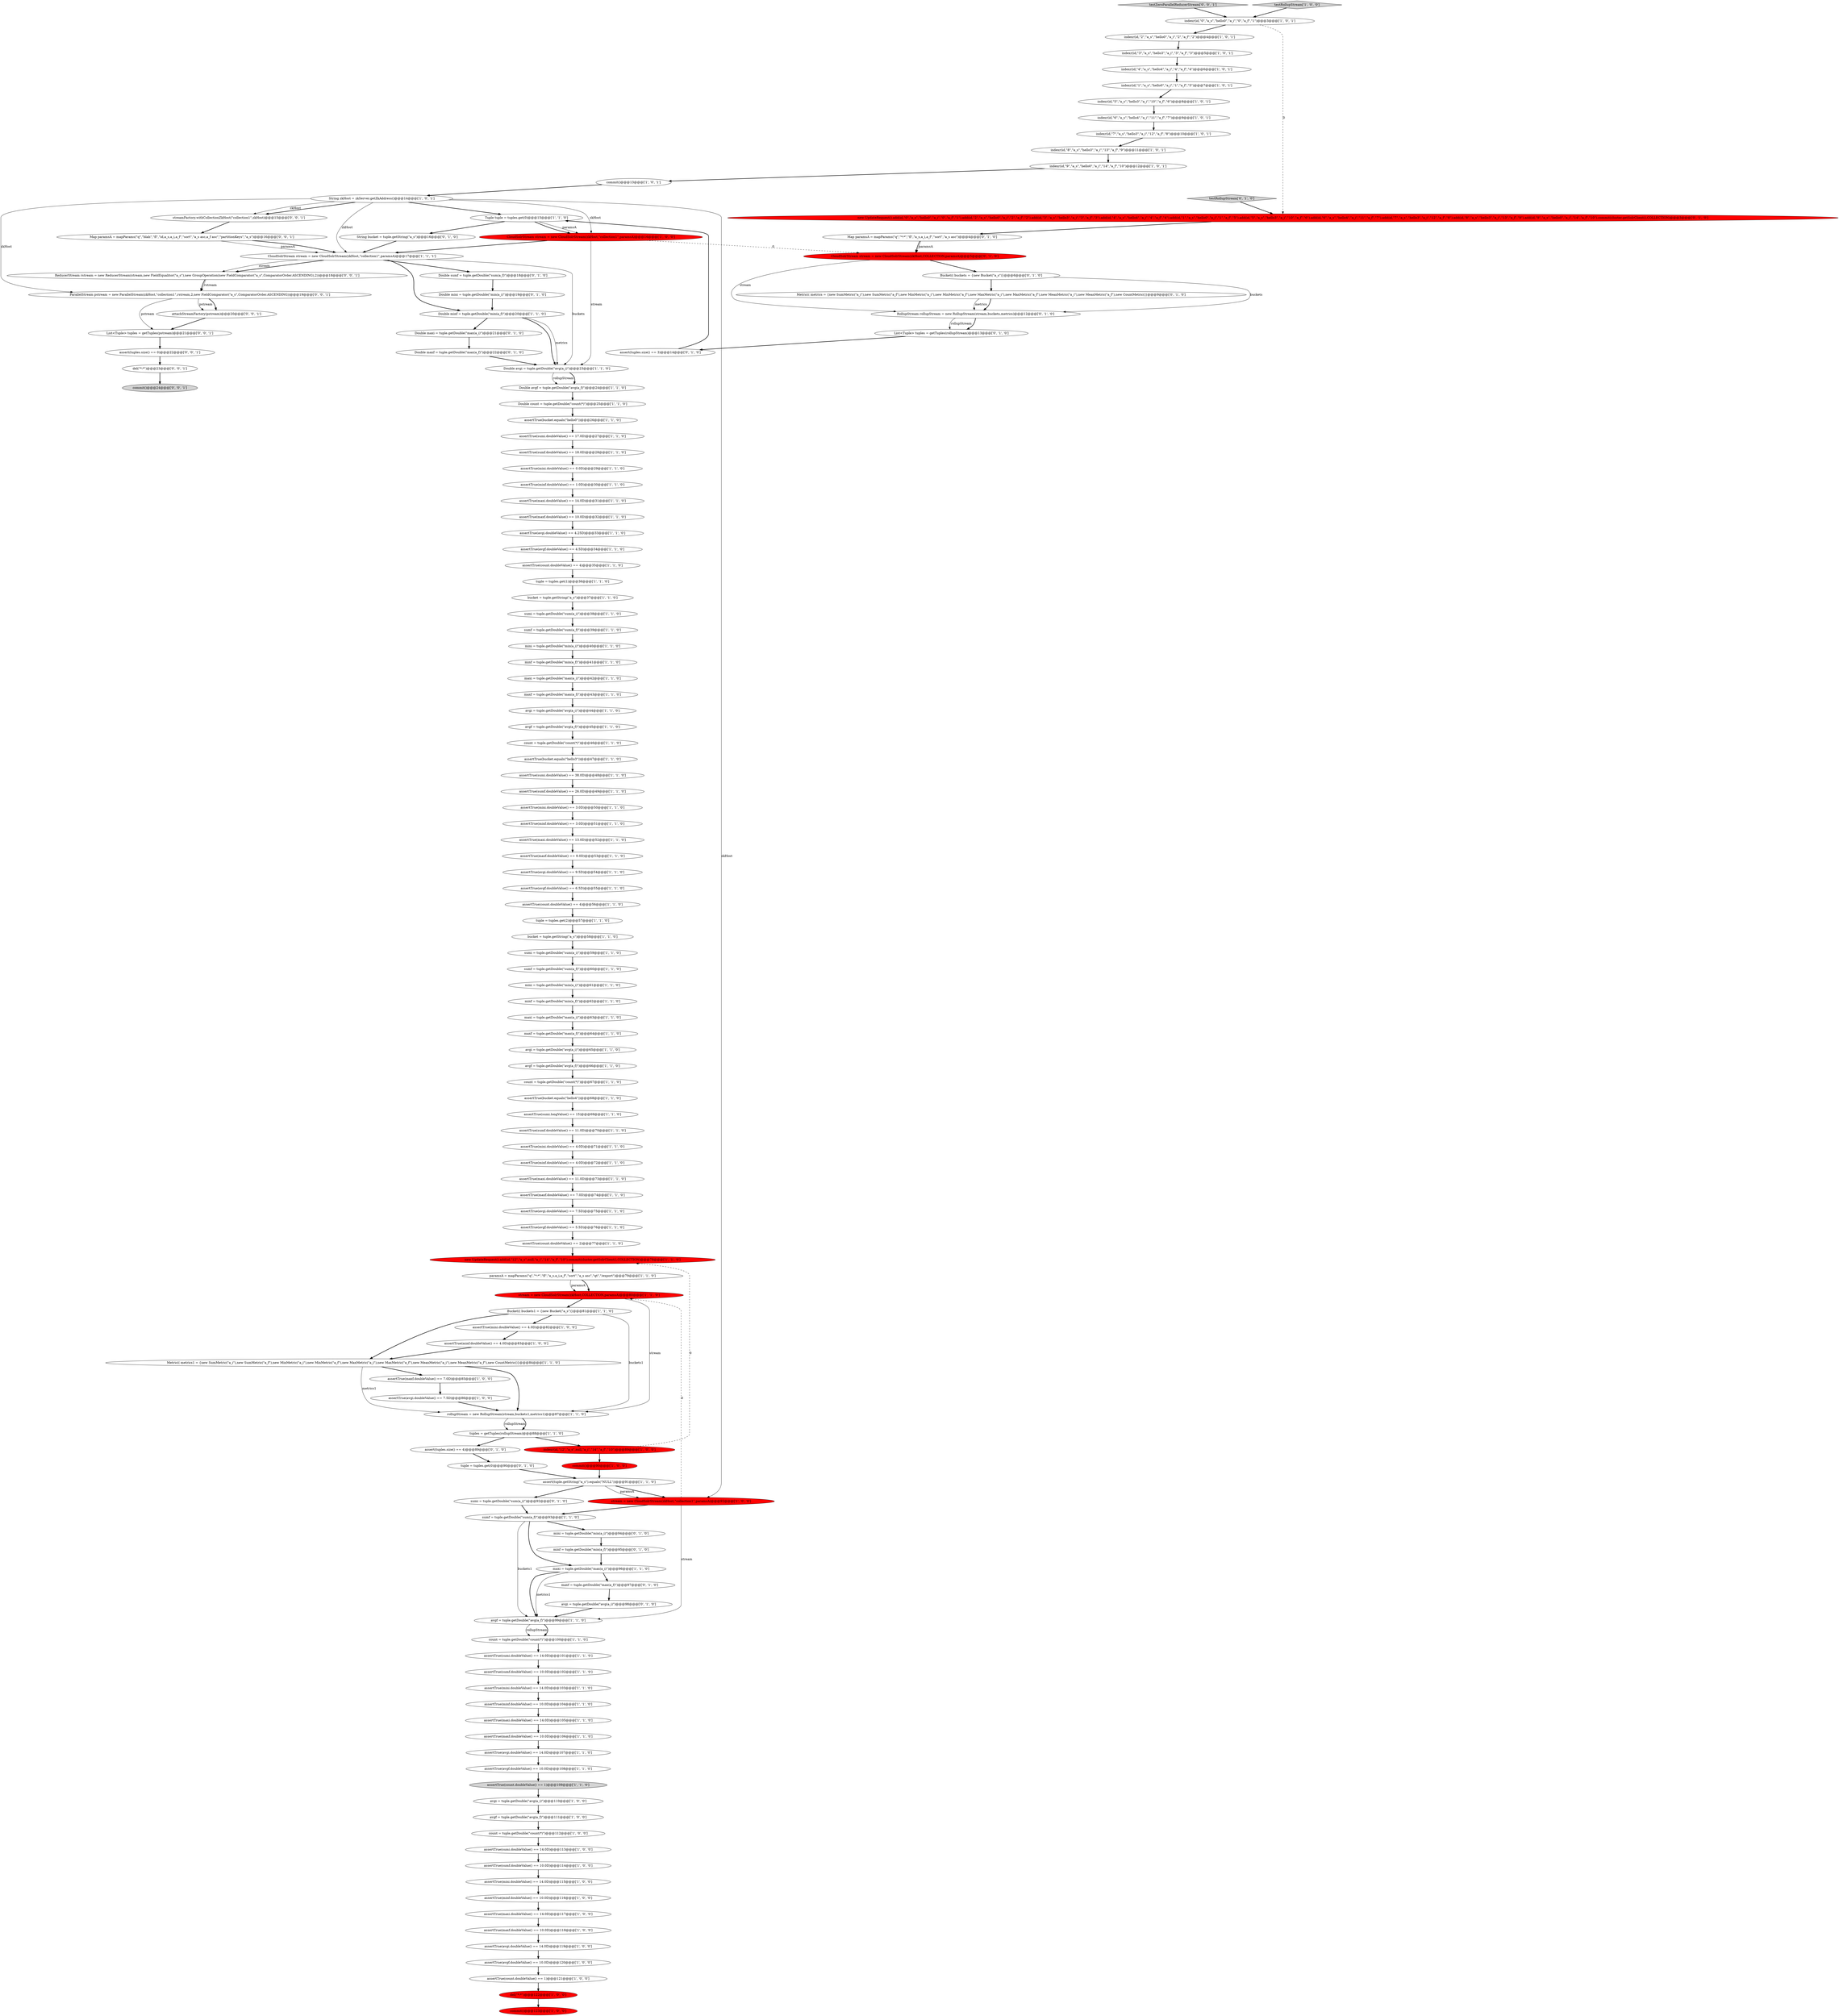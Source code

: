 digraph {
91 [style = filled, label = "assertTrue(avgi.doubleValue() == 7.5D)@@@75@@@['1', '1', '0']", fillcolor = white, shape = ellipse image = "AAA0AAABBB1BBB"];
143 [style = filled, label = "Map paramsA = mapParams(\"q\",\"blah\",\"fl\",\"id,a_s,a_i,a_f\",\"sort\",\"a_s asc,a_f asc\",\"partitionKeys\",\"a_s\")@@@16@@@['0', '0', '1']", fillcolor = white, shape = ellipse image = "AAA0AAABBB3BBB"];
84 [style = filled, label = "stream = new CloudSolrStream(zkHost,COLLECTION,paramsA)@@@80@@@['1', '1', '0']", fillcolor = red, shape = ellipse image = "AAA1AAABBB1BBB"];
121 [style = filled, label = "Double maxi = tuple.getDouble(\"max(a_i)\")@@@21@@@['0', '1', '0']", fillcolor = white, shape = ellipse image = "AAA0AAABBB2BBB"];
33 [style = filled, label = "minf = tuple.getDouble(\"min(a_f)\")@@@62@@@['1', '1', '0']", fillcolor = white, shape = ellipse image = "AAA0AAABBB1BBB"];
65 [style = filled, label = "assertTrue(avgi.doubleValue() == 14.0D)@@@119@@@['1', '0', '0']", fillcolor = white, shape = ellipse image = "AAA0AAABBB1BBB"];
100 [style = filled, label = "tuples = getTuples(rollupStream)@@@88@@@['1', '1', '0']", fillcolor = white, shape = ellipse image = "AAA0AAABBB1BBB"];
41 [style = filled, label = "count = tuple.getDouble(\"count(*)\")@@@112@@@['1', '0', '0']", fillcolor = white, shape = ellipse image = "AAA0AAABBB1BBB"];
23 [style = filled, label = "assertTrue(sumi.longValue() == 15)@@@69@@@['1', '1', '0']", fillcolor = white, shape = ellipse image = "AAA0AAABBB1BBB"];
51 [style = filled, label = "assertTrue(minf.doubleValue() == 4.0D)@@@72@@@['1', '1', '0']", fillcolor = white, shape = ellipse image = "AAA0AAABBB1BBB"];
112 [style = filled, label = "assertTrue(sumf.doubleValue() == 10.0D)@@@102@@@['1', '1', '0']", fillcolor = white, shape = ellipse image = "AAA0AAABBB1BBB"];
103 [style = filled, label = "assertTrue(minf.doubleValue() == 3.0D)@@@51@@@['1', '1', '0']", fillcolor = white, shape = ellipse image = "AAA0AAABBB1BBB"];
142 [style = filled, label = "assert(tuples.size() == 0)@@@22@@@['0', '0', '1']", fillcolor = white, shape = ellipse image = "AAA0AAABBB3BBB"];
114 [style = filled, label = "Bucket(( buckets = {new Bucket(\"a_s\")}@@@6@@@['0', '1', '0']", fillcolor = white, shape = ellipse image = "AAA0AAABBB2BBB"];
111 [style = filled, label = "Double minf = tuple.getDouble(\"min(a_f)\")@@@20@@@['1', '1', '0']", fillcolor = white, shape = ellipse image = "AAA0AAABBB1BBB"];
6 [style = filled, label = "assertTrue(bucket.equals(\"hello3\"))@@@47@@@['1', '1', '0']", fillcolor = white, shape = ellipse image = "AAA0AAABBB1BBB"];
144 [style = filled, label = "testZeroParallelReducerStream['0', '0', '1']", fillcolor = lightgray, shape = diamond image = "AAA0AAABBB3BBB"];
123 [style = filled, label = "avgi = tuple.getDouble(\"avg(a_i)\")@@@98@@@['0', '1', '0']", fillcolor = white, shape = ellipse image = "AAA0AAABBB2BBB"];
97 [style = filled, label = "count = tuple.getDouble(\"count(*)\")@@@67@@@['1', '1', '0']", fillcolor = white, shape = ellipse image = "AAA0AAABBB1BBB"];
27 [style = filled, label = "commit()@@@123@@@['1', '0', '0']", fillcolor = red, shape = ellipse image = "AAA1AAABBB1BBB"];
108 [style = filled, label = "del(\"*:*\")@@@122@@@['1', '0', '0']", fillcolor = red, shape = ellipse image = "AAA1AAABBB1BBB"];
113 [style = filled, label = "assertTrue(maxf.doubleValue() == 10.0D)@@@106@@@['1', '1', '0']", fillcolor = white, shape = ellipse image = "AAA0AAABBB1BBB"];
12 [style = filled, label = "assertTrue(avgf.doubleValue() == 4.5D)@@@34@@@['1', '1', '0']", fillcolor = white, shape = ellipse image = "AAA0AAABBB1BBB"];
107 [style = filled, label = "avgi = tuple.getDouble(\"avg(a_i)\")@@@65@@@['1', '1', '0']", fillcolor = white, shape = ellipse image = "AAA0AAABBB1BBB"];
44 [style = filled, label = "assertTrue(bucket.equals(\"hello4\"))@@@68@@@['1', '1', '0']", fillcolor = white, shape = ellipse image = "AAA0AAABBB1BBB"];
76 [style = filled, label = "assertTrue(avgf.doubleValue() == 5.5D)@@@76@@@['1', '1', '0']", fillcolor = white, shape = ellipse image = "AAA0AAABBB1BBB"];
66 [style = filled, label = "assertTrue(count.doubleValue() == 1)@@@121@@@['1', '0', '0']", fillcolor = white, shape = ellipse image = "AAA0AAABBB1BBB"];
81 [style = filled, label = "mini = tuple.getDouble(\"min(a_i)\")@@@61@@@['1', '1', '0']", fillcolor = white, shape = ellipse image = "AAA0AAABBB1BBB"];
8 [style = filled, label = "assertTrue(sumi.doubleValue() == 17.0D)@@@27@@@['1', '1', '0']", fillcolor = white, shape = ellipse image = "AAA0AAABBB1BBB"];
80 [style = filled, label = "assertTrue(avgi.doubleValue() == 4.25D)@@@33@@@['1', '1', '0']", fillcolor = white, shape = ellipse image = "AAA0AAABBB1BBB"];
59 [style = filled, label = "sumf = tuple.getDouble(\"sum(a_f)\")@@@93@@@['1', '1', '0']", fillcolor = white, shape = ellipse image = "AAA0AAABBB1BBB"];
14 [style = filled, label = "assertTrue(maxf.doubleValue() == 7.0D)@@@74@@@['1', '1', '0']", fillcolor = white, shape = ellipse image = "AAA0AAABBB1BBB"];
134 [style = filled, label = "String bucket = tuple.getString(\"a_s\")@@@16@@@['0', '1', '0']", fillcolor = white, shape = ellipse image = "AAA0AAABBB2BBB"];
0 [style = filled, label = "assertTrue(maxf.doubleValue() == 9.0D)@@@53@@@['1', '1', '0']", fillcolor = white, shape = ellipse image = "AAA0AAABBB1BBB"];
26 [style = filled, label = "assertTrue(sumi.doubleValue() == 14.0D)@@@113@@@['1', '0', '0']", fillcolor = white, shape = ellipse image = "AAA0AAABBB1BBB"];
50 [style = filled, label = "assert(tuple.getString(\"a_s\").equals(\"NULL\"))@@@91@@@['1', '1', '0']", fillcolor = white, shape = ellipse image = "AAA0AAABBB1BBB"];
64 [style = filled, label = "assertTrue(mini.doubleValue() == 0.0D)@@@29@@@['1', '1', '0']", fillcolor = white, shape = ellipse image = "AAA0AAABBB1BBB"];
83 [style = filled, label = "avgf = tuple.getDouble(\"avg(a_f)\")@@@45@@@['1', '1', '0']", fillcolor = white, shape = ellipse image = "AAA0AAABBB1BBB"];
3 [style = filled, label = "assertTrue(maxi.doubleValue() == 13.0D)@@@52@@@['1', '1', '0']", fillcolor = white, shape = ellipse image = "AAA0AAABBB1BBB"];
119 [style = filled, label = "List<Tuple> tuples = getTuples(rollupStream)@@@13@@@['0', '1', '0']", fillcolor = white, shape = ellipse image = "AAA0AAABBB2BBB"];
70 [style = filled, label = "bucket = tuple.getString(\"a_s\")@@@58@@@['1', '1', '0']", fillcolor = white, shape = ellipse image = "AAA0AAABBB1BBB"];
88 [style = filled, label = "indexr(id,\"9\",\"a_s\",\"hello0\",\"a_i\",\"14\",\"a_f\",\"10\")@@@12@@@['1', '0', '1']", fillcolor = white, shape = ellipse image = "AAA0AAABBB1BBB"];
61 [style = filled, label = "assertTrue(avgi.doubleValue() == 7.5D)@@@86@@@['1', '0', '0']", fillcolor = white, shape = ellipse image = "AAA0AAABBB1BBB"];
24 [style = filled, label = "maxi = tuple.getDouble(\"max(a_i)\")@@@63@@@['1', '1', '0']", fillcolor = white, shape = ellipse image = "AAA0AAABBB1BBB"];
30 [style = filled, label = "sumi = tuple.getDouble(\"sum(a_i)\")@@@59@@@['1', '1', '0']", fillcolor = white, shape = ellipse image = "AAA0AAABBB1BBB"];
20 [style = filled, label = "Metric(( metrics1 = {new SumMetric(\"a_i\"),new SumMetric(\"a_f\"),new MinMetric(\"a_i\"),new MinMetric(\"a_f\"),new MaxMetric(\"a_i\"),new MaxMetric(\"a_f\"),new MeanMetric(\"a_i\"),new MeanMetric(\"a_f\"),new CountMetric()}@@@84@@@['1', '1', '0']", fillcolor = white, shape = ellipse image = "AAA0AAABBB1BBB"];
87 [style = filled, label = "avgf = tuple.getDouble(\"avg(a_f)\")@@@111@@@['1', '0', '0']", fillcolor = white, shape = ellipse image = "AAA0AAABBB1BBB"];
94 [style = filled, label = "assertTrue(minf.doubleValue() == 1.0D)@@@30@@@['1', '1', '0']", fillcolor = white, shape = ellipse image = "AAA0AAABBB1BBB"];
38 [style = filled, label = "sumf = tuple.getDouble(\"sum(a_f)\")@@@39@@@['1', '1', '0']", fillcolor = white, shape = ellipse image = "AAA0AAABBB1BBB"];
129 [style = filled, label = "sumi = tuple.getDouble(\"sum(a_i)\")@@@92@@@['0', '1', '0']", fillcolor = white, shape = ellipse image = "AAA0AAABBB2BBB"];
127 [style = filled, label = "Metric(( metrics = {new SumMetric(\"a_i\"),new SumMetric(\"a_f\"),new MinMetric(\"a_i\"),new MinMetric(\"a_f\"),new MaxMetric(\"a_i\"),new MaxMetric(\"a_f\"),new MeanMetric(\"a_i\"),new MeanMetric(\"a_f\"),new CountMetric()}@@@9@@@['0', '1', '0']", fillcolor = white, shape = ellipse image = "AAA0AAABBB2BBB"];
133 [style = filled, label = "testRollupStream['0', '1', '0']", fillcolor = lightgray, shape = diamond image = "AAA0AAABBB2BBB"];
135 [style = filled, label = "commit()@@@24@@@['0', '0', '1']", fillcolor = lightgray, shape = ellipse image = "AAA0AAABBB3BBB"];
104 [style = filled, label = "tuple = tuples.get(2)@@@57@@@['1', '1', '0']", fillcolor = white, shape = ellipse image = "AAA0AAABBB1BBB"];
137 [style = filled, label = "ParallelStream pstream = new ParallelStream(zkHost,\"collection1\",rstream,2,new FieldComparator(\"a_s\",ComparatorOrder.ASCENDING))@@@19@@@['0', '0', '1']", fillcolor = white, shape = ellipse image = "AAA0AAABBB3BBB"];
74 [style = filled, label = "assertTrue(avgf.doubleValue() == 10.0D)@@@120@@@['1', '0', '0']", fillcolor = white, shape = ellipse image = "AAA0AAABBB1BBB"];
77 [style = filled, label = "minf = tuple.getDouble(\"min(a_f)\")@@@41@@@['1', '1', '0']", fillcolor = white, shape = ellipse image = "AAA0AAABBB1BBB"];
120 [style = filled, label = "assert(tuples.size() == 3)@@@14@@@['0', '1', '0']", fillcolor = white, shape = ellipse image = "AAA0AAABBB2BBB"];
71 [style = filled, label = "indexr(id,\"1\",\"a_s\",\"hello0\",\"a_i\",\"1\",\"a_f\",\"5\")@@@7@@@['1', '0', '1']", fillcolor = white, shape = ellipse image = "AAA0AAABBB1BBB"];
62 [style = filled, label = "stream = new CloudSolrStream(zkHost,\"collection1\",paramsA)@@@92@@@['1', '0', '0']", fillcolor = red, shape = ellipse image = "AAA1AAABBB1BBB"];
15 [style = filled, label = "String zkHost = zkServer.getZkAddress()@@@14@@@['1', '0', '1']", fillcolor = white, shape = ellipse image = "AAA0AAABBB1BBB"];
99 [style = filled, label = "maxf = tuple.getDouble(\"max(a_f)\")@@@64@@@['1', '1', '0']", fillcolor = white, shape = ellipse image = "AAA0AAABBB1BBB"];
69 [style = filled, label = "count = tuple.getDouble(\"count(*)\")@@@46@@@['1', '1', '0']", fillcolor = white, shape = ellipse image = "AAA0AAABBB1BBB"];
5 [style = filled, label = "count = tuple.getDouble(\"count(*)\")@@@100@@@['1', '1', '0']", fillcolor = white, shape = ellipse image = "AAA0AAABBB1BBB"];
60 [style = filled, label = "assertTrue(count.doubleValue() == 4)@@@56@@@['1', '1', '0']", fillcolor = white, shape = ellipse image = "AAA0AAABBB1BBB"];
125 [style = filled, label = "CloudSolrStream stream = new CloudSolrStream(zkHost,COLLECTION,paramsA)@@@5@@@['0', '1', '0']", fillcolor = red, shape = ellipse image = "AAA1AAABBB2BBB"];
42 [style = filled, label = "indexr(id,\"3\",\"a_s\",\"hello3\",\"a_i\",\"3\",\"a_f\",\"3\")@@@5@@@['1', '0', '1']", fillcolor = white, shape = ellipse image = "AAA0AAABBB1BBB"];
47 [style = filled, label = "assertTrue(maxi.doubleValue() == 14.0D)@@@117@@@['1', '0', '0']", fillcolor = white, shape = ellipse image = "AAA0AAABBB1BBB"];
57 [style = filled, label = "avgi = tuple.getDouble(\"avg(a_i)\")@@@110@@@['1', '0', '0']", fillcolor = white, shape = ellipse image = "AAA0AAABBB1BBB"];
53 [style = filled, label = "indexr(id,\"4\",\"a_s\",\"hello4\",\"a_i\",\"4\",\"a_f\",\"4\")@@@6@@@['1', '0', '1']", fillcolor = white, shape = ellipse image = "AAA0AAABBB1BBB"];
128 [style = filled, label = "maxf = tuple.getDouble(\"max(a_f)\")@@@97@@@['0', '1', '0']", fillcolor = white, shape = ellipse image = "AAA0AAABBB2BBB"];
101 [style = filled, label = "assertTrue(minf.doubleValue() == 10.0D)@@@104@@@['1', '1', '0']", fillcolor = white, shape = ellipse image = "AAA0AAABBB1BBB"];
1 [style = filled, label = "indexr(id,\"2\",\"a_s\",\"hello0\",\"a_i\",\"2\",\"a_f\",\"2\")@@@4@@@['1', '0', '1']", fillcolor = white, shape = ellipse image = "AAA0AAABBB1BBB"];
40 [style = filled, label = "bucket = tuple.getString(\"a_s\")@@@37@@@['1', '1', '0']", fillcolor = white, shape = ellipse image = "AAA0AAABBB1BBB"];
11 [style = filled, label = "assertTrue(mini.doubleValue() == 14.0D)@@@115@@@['1', '0', '0']", fillcolor = white, shape = ellipse image = "AAA0AAABBB1BBB"];
96 [style = filled, label = "tuple = tuples.get(1)@@@36@@@['1', '1', '0']", fillcolor = white, shape = ellipse image = "AAA0AAABBB1BBB"];
35 [style = filled, label = "avgf = tuple.getDouble(\"avg(a_f)\")@@@66@@@['1', '1', '0']", fillcolor = white, shape = ellipse image = "AAA0AAABBB1BBB"];
106 [style = filled, label = "Double avgi = tuple.getDouble(\"avg(a_i)\")@@@23@@@['1', '1', '0']", fillcolor = white, shape = ellipse image = "AAA0AAABBB1BBB"];
4 [style = filled, label = "assertTrue(avgi.doubleValue() == 9.5D)@@@54@@@['1', '1', '0']", fillcolor = white, shape = ellipse image = "AAA0AAABBB1BBB"];
105 [style = filled, label = "Tuple tuple = tuples.get(0)@@@15@@@['1', '1', '0']", fillcolor = white, shape = ellipse image = "AAA0AAABBB1BBB"];
46 [style = filled, label = "assertTrue(sumf.doubleValue() == 26.0D)@@@49@@@['1', '1', '0']", fillcolor = white, shape = ellipse image = "AAA0AAABBB1BBB"];
52 [style = filled, label = "sumf = tuple.getDouble(\"sum(a_f)\")@@@60@@@['1', '1', '0']", fillcolor = white, shape = ellipse image = "AAA0AAABBB1BBB"];
2 [style = filled, label = "indexr(id,\"0\",\"a_s\",\"hello0\",\"a_i\",\"0\",\"a_f\",\"1\")@@@3@@@['1', '0', '1']", fillcolor = white, shape = ellipse image = "AAA0AAABBB1BBB"];
22 [style = filled, label = "maxf = tuple.getDouble(\"max(a_f)\")@@@43@@@['1', '1', '0']", fillcolor = white, shape = ellipse image = "AAA0AAABBB1BBB"];
67 [style = filled, label = "testRollupStream['1', '0', '0']", fillcolor = lightgray, shape = diamond image = "AAA0AAABBB1BBB"];
29 [style = filled, label = "assertTrue(count.doubleValue() == 1)@@@109@@@['1', '1', '0']", fillcolor = lightgray, shape = ellipse image = "AAA0AAABBB1BBB"];
90 [style = filled, label = "assertTrue(maxi.doubleValue() == 11.0D)@@@73@@@['1', '1', '0']", fillcolor = white, shape = ellipse image = "AAA0AAABBB1BBB"];
86 [style = filled, label = "assertTrue(maxi.doubleValue() == 14.0D)@@@31@@@['1', '1', '0']", fillcolor = white, shape = ellipse image = "AAA0AAABBB1BBB"];
136 [style = filled, label = "List<Tuple> tuples = getTuples(pstream)@@@21@@@['0', '0', '1']", fillcolor = white, shape = ellipse image = "AAA0AAABBB3BBB"];
28 [style = filled, label = "avgf = tuple.getDouble(\"avg(a_f)\")@@@99@@@['1', '1', '0']", fillcolor = white, shape = ellipse image = "AAA0AAABBB1BBB"];
122 [style = filled, label = "tuple = tuples.get(0)@@@90@@@['0', '1', '0']", fillcolor = white, shape = ellipse image = "AAA0AAABBB2BBB"];
93 [style = filled, label = "maxi = tuple.getDouble(\"max(a_i)\")@@@42@@@['1', '1', '0']", fillcolor = white, shape = ellipse image = "AAA0AAABBB1BBB"];
58 [style = filled, label = "assertTrue(sumf.doubleValue() == 11.0D)@@@70@@@['1', '1', '0']", fillcolor = white, shape = ellipse image = "AAA0AAABBB1BBB"];
131 [style = filled, label = "mini = tuple.getDouble(\"min(a_i)\")@@@94@@@['0', '1', '0']", fillcolor = white, shape = ellipse image = "AAA0AAABBB2BBB"];
10 [style = filled, label = "assertTrue(count.doubleValue() == 2)@@@77@@@['1', '1', '0']", fillcolor = white, shape = ellipse image = "AAA0AAABBB1BBB"];
115 [style = filled, label = "minf = tuple.getDouble(\"min(a_f)\")@@@95@@@['0', '1', '0']", fillcolor = white, shape = ellipse image = "AAA0AAABBB2BBB"];
117 [style = filled, label = "Double maxf = tuple.getDouble(\"max(a_f)\")@@@22@@@['0', '1', '0']", fillcolor = white, shape = ellipse image = "AAA0AAABBB2BBB"];
39 [style = filled, label = "mini = tuple.getDouble(\"min(a_i)\")@@@40@@@['1', '1', '0']", fillcolor = white, shape = ellipse image = "AAA0AAABBB1BBB"];
126 [style = filled, label = "new UpdateRequest().add(id,\"0\",\"a_s\",\"hello0\",\"a_i\",\"0\",\"a_f\",\"1\").add(id,\"2\",\"a_s\",\"hello0\",\"a_i\",\"2\",\"a_f\",\"2\").add(id,\"3\",\"a_s\",\"hello3\",\"a_i\",\"3\",\"a_f\",\"3\").add(id,\"4\",\"a_s\",\"hello4\",\"a_i\",\"4\",\"a_f\",\"4\").add(id,\"1\",\"a_s\",\"hello0\",\"a_i\",\"1\",\"a_f\",\"5\").add(id,\"5\",\"a_s\",\"hello3\",\"a_i\",\"10\",\"a_f\",\"6\").add(id,\"6\",\"a_s\",\"hello4\",\"a_i\",\"11\",\"a_f\",\"7\").add(id,\"7\",\"a_s\",\"hello3\",\"a_i\",\"12\",\"a_f\",\"8\").add(id,\"8\",\"a_s\",\"hello3\",\"a_i\",\"13\",\"a_f\",\"9\").add(id,\"9\",\"a_s\",\"hello0\",\"a_i\",\"14\",\"a_f\",\"10\").commit(cluster.getSolrClient(),COLLECTION)@@@3@@@['0', '1', '0']", fillcolor = red, shape = ellipse image = "AAA1AAABBB2BBB"];
78 [style = filled, label = "Bucket(( buckets1 = {new Bucket(\"a_s\")}@@@81@@@['1', '1', '0']", fillcolor = white, shape = ellipse image = "AAA0AAABBB1BBB"];
32 [style = filled, label = "indexr(id,\"8\",\"a_s\",\"hello3\",\"a_i\",\"13\",\"a_f\",\"9\")@@@11@@@['1', '0', '1']", fillcolor = white, shape = ellipse image = "AAA0AAABBB1BBB"];
110 [style = filled, label = "indexr(id,\"5\",\"a_s\",\"hello3\",\"a_i\",\"10\",\"a_f\",\"6\")@@@8@@@['1', '0', '1']", fillcolor = white, shape = ellipse image = "AAA0AAABBB1BBB"];
73 [style = filled, label = "assertTrue(avgi.doubleValue() == 14.0D)@@@107@@@['1', '1', '0']", fillcolor = white, shape = ellipse image = "AAA0AAABBB1BBB"];
95 [style = filled, label = "assertTrue(sumf.doubleValue() == 10.0D)@@@114@@@['1', '0', '0']", fillcolor = white, shape = ellipse image = "AAA0AAABBB1BBB"];
17 [style = filled, label = "indexr(id,\"12\",\"a_s\",null,\"a_i\",\"14\",\"a_f\",\"10\")@@@89@@@['1', '0', '0']", fillcolor = red, shape = ellipse image = "AAA1AAABBB1BBB"];
102 [style = filled, label = "commit()@@@13@@@['1', '0', '1']", fillcolor = white, shape = ellipse image = "AAA0AAABBB1BBB"];
63 [style = filled, label = "maxi = tuple.getDouble(\"max(a_i)\")@@@96@@@['1', '1', '0']", fillcolor = white, shape = ellipse image = "AAA0AAABBB1BBB"];
72 [style = filled, label = "assertTrue(maxf.doubleValue() == 10.0D)@@@32@@@['1', '1', '0']", fillcolor = white, shape = ellipse image = "AAA0AAABBB1BBB"];
98 [style = filled, label = "CloudSolrStream stream = new CloudSolrStream(zkHost,\"collection1\",paramsA)@@@17@@@['1', '1', '1']", fillcolor = white, shape = ellipse image = "AAA0AAABBB1BBB"];
34 [style = filled, label = "assertTrue(sumf.doubleValue() == 18.0D)@@@28@@@['1', '1', '0']", fillcolor = white, shape = ellipse image = "AAA0AAABBB1BBB"];
37 [style = filled, label = "Double avgf = tuple.getDouble(\"avg(a_f)\")@@@24@@@['1', '1', '0']", fillcolor = white, shape = ellipse image = "AAA0AAABBB1BBB"];
109 [style = filled, label = "assertTrue(mini.doubleValue() == 4.0D)@@@82@@@['1', '0', '0']", fillcolor = white, shape = ellipse image = "AAA0AAABBB1BBB"];
82 [style = filled, label = "assertTrue(count.doubleValue() == 4)@@@35@@@['1', '1', '0']", fillcolor = white, shape = ellipse image = "AAA0AAABBB1BBB"];
85 [style = filled, label = "assertTrue(sumi.doubleValue() == 38.0D)@@@48@@@['1', '1', '0']", fillcolor = white, shape = ellipse image = "AAA0AAABBB1BBB"];
132 [style = filled, label = "RollupStream rollupStream = new RollupStream(stream,buckets,metrics)@@@12@@@['0', '1', '0']", fillcolor = white, shape = ellipse image = "AAA0AAABBB2BBB"];
16 [style = filled, label = "CloudSolrStream stream = new CloudSolrStream(zkHost,\"collection1\",paramsA)@@@16@@@['1', '0', '0']", fillcolor = red, shape = ellipse image = "AAA1AAABBB1BBB"];
49 [style = filled, label = "assertTrue(minf.doubleValue() == 4.0D)@@@83@@@['1', '0', '0']", fillcolor = white, shape = ellipse image = "AAA0AAABBB1BBB"];
54 [style = filled, label = "commit()@@@90@@@['1', '0', '0']", fillcolor = red, shape = ellipse image = "AAA1AAABBB1BBB"];
89 [style = filled, label = "indexr(id,\"7\",\"a_s\",\"hello3\",\"a_i\",\"12\",\"a_f\",\"8\")@@@10@@@['1', '0', '1']", fillcolor = white, shape = ellipse image = "AAA0AAABBB1BBB"];
92 [style = filled, label = "sumi = tuple.getDouble(\"sum(a_i)\")@@@38@@@['1', '1', '0']", fillcolor = white, shape = ellipse image = "AAA0AAABBB1BBB"];
75 [style = filled, label = "Double count = tuple.getDouble(\"count(*)\")@@@25@@@['1', '1', '0']", fillcolor = white, shape = ellipse image = "AAA0AAABBB1BBB"];
118 [style = filled, label = "assert(tuples.size() == 4)@@@89@@@['0', '1', '0']", fillcolor = white, shape = ellipse image = "AAA0AAABBB2BBB"];
25 [style = filled, label = "assertTrue(sumi.doubleValue() == 14.0D)@@@101@@@['1', '1', '0']", fillcolor = white, shape = ellipse image = "AAA0AAABBB1BBB"];
141 [style = filled, label = "ReducerStream rstream = new ReducerStream(stream,new FieldEqualitor(\"a_s\"),new GroupOperation(new FieldComparator(\"a_s\",ComparatorOrder.ASCENDING),2))@@@18@@@['0', '0', '1']", fillcolor = white, shape = ellipse image = "AAA0AAABBB3BBB"];
43 [style = filled, label = "assertTrue(mini.doubleValue() == 3.0D)@@@50@@@['1', '1', '0']", fillcolor = white, shape = ellipse image = "AAA0AAABBB1BBB"];
31 [style = filled, label = "rollupStream = new RollupStream(stream,buckets1,metrics1)@@@87@@@['1', '1', '0']", fillcolor = white, shape = ellipse image = "AAA0AAABBB1BBB"];
140 [style = filled, label = "attachStreamFactory(pstream)@@@20@@@['0', '0', '1']", fillcolor = white, shape = ellipse image = "AAA0AAABBB3BBB"];
130 [style = filled, label = "Double sumf = tuple.getDouble(\"sum(a_f)\")@@@18@@@['0', '1', '0']", fillcolor = white, shape = ellipse image = "AAA0AAABBB2BBB"];
13 [style = filled, label = "assertTrue(mini.doubleValue() == 4.0D)@@@71@@@['1', '1', '0']", fillcolor = white, shape = ellipse image = "AAA0AAABBB1BBB"];
56 [style = filled, label = "assertTrue(minf.doubleValue() == 10.0D)@@@116@@@['1', '0', '0']", fillcolor = white, shape = ellipse image = "AAA0AAABBB1BBB"];
139 [style = filled, label = "streamFactory.withCollectionZkHost(\"collection1\",zkHost)@@@15@@@['0', '0', '1']", fillcolor = white, shape = ellipse image = "AAA0AAABBB3BBB"];
138 [style = filled, label = "del(\"*:*\")@@@23@@@['0', '0', '1']", fillcolor = white, shape = ellipse image = "AAA0AAABBB3BBB"];
55 [style = filled, label = "paramsA = mapParams(\"q\",\"*:*\",\"fl\",\"a_s,a_i,a_f\",\"sort\",\"a_s asc\",\"qt\",\"/export\")@@@79@@@['1', '1', '0']", fillcolor = white, shape = ellipse image = "AAA0AAABBB1BBB"];
48 [style = filled, label = "indexr(id,\"6\",\"a_s\",\"hello4\",\"a_i\",\"11\",\"a_f\",\"7\")@@@9@@@['1', '0', '1']", fillcolor = white, shape = ellipse image = "AAA0AAABBB1BBB"];
36 [style = filled, label = "assertTrue(avgf.doubleValue() == 6.5D)@@@55@@@['1', '1', '0']", fillcolor = white, shape = ellipse image = "AAA0AAABBB1BBB"];
68 [style = filled, label = "new UpdateRequest().add(id,\"12\",\"a_s\",null,\"a_i\",\"14\",\"a_f\",\"10\").commit(cluster.getSolrClient(),COLLECTION)@@@78@@@['1', '1', '0']", fillcolor = red, shape = ellipse image = "AAA1AAABBB1BBB"];
9 [style = filled, label = "assertTrue(bucket.equals(\"hello0\"))@@@26@@@['1', '1', '0']", fillcolor = white, shape = ellipse image = "AAA0AAABBB1BBB"];
21 [style = filled, label = "avgi = tuple.getDouble(\"avg(a_i)\")@@@44@@@['1', '1', '0']", fillcolor = white, shape = ellipse image = "AAA0AAABBB1BBB"];
79 [style = filled, label = "assertTrue(mini.doubleValue() == 14.0D)@@@103@@@['1', '1', '0']", fillcolor = white, shape = ellipse image = "AAA0AAABBB1BBB"];
116 [style = filled, label = "Double mini = tuple.getDouble(\"min(a_i)\")@@@19@@@['0', '1', '0']", fillcolor = white, shape = ellipse image = "AAA0AAABBB2BBB"];
18 [style = filled, label = "assertTrue(maxi.doubleValue() == 14.0D)@@@105@@@['1', '1', '0']", fillcolor = white, shape = ellipse image = "AAA0AAABBB1BBB"];
45 [style = filled, label = "assertTrue(avgf.doubleValue() == 10.0D)@@@108@@@['1', '1', '0']", fillcolor = white, shape = ellipse image = "AAA0AAABBB1BBB"];
7 [style = filled, label = "assertTrue(maxf.doubleValue() == 7.0D)@@@85@@@['1', '0', '0']", fillcolor = white, shape = ellipse image = "AAA0AAABBB1BBB"];
19 [style = filled, label = "assertTrue(maxf.doubleValue() == 10.0D)@@@118@@@['1', '0', '0']", fillcolor = white, shape = ellipse image = "AAA0AAABBB1BBB"];
124 [style = filled, label = "Map paramsA = mapParams(\"q\",\"*:*\",\"fl\",\"a_s,a_i,a_f\",\"sort\",\"a_s asc\")@@@4@@@['0', '1', '0']", fillcolor = white, shape = ellipse image = "AAA0AAABBB2BBB"];
82->96 [style = bold, label=""];
17->54 [style = bold, label=""];
118->122 [style = bold, label=""];
102->15 [style = bold, label=""];
30->52 [style = bold, label=""];
35->97 [style = bold, label=""];
111->121 [style = bold, label=""];
63->128 [style = bold, label=""];
88->102 [style = bold, label=""];
26->95 [style = bold, label=""];
38->39 [style = bold, label=""];
31->100 [style = solid, label="rollupStream"];
111->106 [style = bold, label=""];
56->47 [style = bold, label=""];
67->2 [style = bold, label=""];
105->16 [style = solid, label="paramsA"];
13->51 [style = bold, label=""];
72->80 [style = bold, label=""];
44->23 [style = bold, label=""];
16->106 [style = solid, label="stream"];
15->137 [style = solid, label="zkHost"];
98->106 [style = solid, label="buckets"];
21->83 [style = bold, label=""];
83->69 [style = bold, label=""];
39->77 [style = bold, label=""];
63->28 [style = bold, label=""];
78->20 [style = bold, label=""];
110->48 [style = bold, label=""];
144->2 [style = bold, label=""];
34->64 [style = bold, label=""];
50->62 [style = bold, label=""];
138->135 [style = bold, label=""];
28->5 [style = solid, label="rollupStream"];
106->37 [style = solid, label="rollupStream"];
85->46 [style = bold, label=""];
77->93 [style = bold, label=""];
4->36 [style = bold, label=""];
124->125 [style = bold, label=""];
122->50 [style = bold, label=""];
137->140 [style = bold, label=""];
123->28 [style = bold, label=""];
17->68 [style = dashed, label="0"];
37->75 [style = bold, label=""];
8->34 [style = bold, label=""];
51->90 [style = bold, label=""];
15->62 [style = solid, label="zkHost"];
28->5 [style = bold, label=""];
11->56 [style = bold, label=""];
65->74 [style = bold, label=""];
80->12 [style = bold, label=""];
101->18 [style = bold, label=""];
105->134 [style = bold, label=""];
1->42 [style = bold, label=""];
89->32 [style = bold, label=""];
106->37 [style = bold, label=""];
76->10 [style = bold, label=""];
86->72 [style = bold, label=""];
99->107 [style = bold, label=""];
60->104 [style = bold, label=""];
84->78 [style = bold, label=""];
20->31 [style = bold, label=""];
48->89 [style = bold, label=""];
136->142 [style = bold, label=""];
9->8 [style = bold, label=""];
127->132 [style = bold, label=""];
116->111 [style = bold, label=""];
114->127 [style = bold, label=""];
45->29 [style = bold, label=""];
100->17 [style = bold, label=""];
3->0 [style = bold, label=""];
5->25 [style = bold, label=""];
121->117 [style = bold, label=""];
117->106 [style = bold, label=""];
133->126 [style = bold, label=""];
63->28 [style = solid, label="metrics1"];
93->22 [style = bold, label=""];
6->85 [style = bold, label=""];
12->82 [style = bold, label=""];
15->139 [style = bold, label=""];
120->105 [style = bold, label=""];
20->31 [style = solid, label="metrics1"];
40->92 [style = bold, label=""];
52->81 [style = bold, label=""];
59->63 [style = bold, label=""];
125->132 [style = solid, label="stream"];
137->136 [style = solid, label="pstream"];
66->108 [style = bold, label=""];
84->31 [style = solid, label="stream"];
20->7 [style = bold, label=""];
126->124 [style = bold, label=""];
32->88 [style = bold, label=""];
29->57 [style = bold, label=""];
98->141 [style = bold, label=""];
43->103 [style = bold, label=""];
111->106 [style = solid, label="metrics"];
94->86 [style = bold, label=""];
46->43 [style = bold, label=""];
75->9 [style = bold, label=""];
23->58 [style = bold, label=""];
124->125 [style = solid, label="paramsA"];
140->136 [style = bold, label=""];
62->28 [style = solid, label="stream"];
2->1 [style = bold, label=""];
50->62 [style = solid, label="paramsA"];
31->100 [style = bold, label=""];
103->3 [style = bold, label=""];
18->113 [style = bold, label=""];
143->98 [style = solid, label="paramsA"];
73->45 [style = bold, label=""];
119->120 [style = bold, label=""];
114->132 [style = solid, label="buckets"];
141->137 [style = solid, label="rstream"];
16->98 [style = bold, label=""];
137->140 [style = solid, label="pstream"];
64->94 [style = bold, label=""];
98->130 [style = bold, label=""];
98->111 [style = bold, label=""];
79->101 [style = bold, label=""];
127->132 [style = solid, label="metrics"];
74->66 [style = bold, label=""];
129->59 [style = bold, label=""];
113->73 [style = bold, label=""];
112->79 [style = bold, label=""];
70->30 [style = bold, label=""];
33->24 [style = bold, label=""];
36->60 [style = bold, label=""];
107->35 [style = bold, label=""];
125->114 [style = bold, label=""];
128->123 [style = bold, label=""];
105->16 [style = bold, label=""];
108->27 [style = bold, label=""];
115->63 [style = bold, label=""];
55->84 [style = bold, label=""];
141->137 [style = bold, label=""];
49->20 [style = bold, label=""];
57->87 [style = bold, label=""];
92->38 [style = bold, label=""];
139->143 [style = bold, label=""];
58->13 [style = bold, label=""];
15->98 [style = solid, label="zkHost"];
62->59 [style = bold, label=""];
90->14 [style = bold, label=""];
95->11 [style = bold, label=""];
15->105 [style = bold, label=""];
10->68 [style = bold, label=""];
14->91 [style = bold, label=""];
25->112 [style = bold, label=""];
78->31 [style = solid, label="buckets1"];
96->40 [style = bold, label=""];
15->139 [style = solid, label="zkHost"];
69->6 [style = bold, label=""];
62->84 [style = dashed, label="0"];
61->31 [style = bold, label=""];
55->84 [style = solid, label="paramsA"];
91->76 [style = bold, label=""];
134->98 [style = bold, label=""];
71->110 [style = bold, label=""];
50->129 [style = bold, label=""];
22->21 [style = bold, label=""];
16->125 [style = dashed, label="0"];
19->65 [style = bold, label=""];
59->131 [style = bold, label=""];
109->49 [style = bold, label=""];
87->41 [style = bold, label=""];
24->99 [style = bold, label=""];
53->71 [style = bold, label=""];
54->50 [style = bold, label=""];
132->119 [style = bold, label=""];
98->141 [style = solid, label="stream"];
2->126 [style = dashed, label="0"];
104->70 [style = bold, label=""];
100->118 [style = bold, label=""];
0->4 [style = bold, label=""];
59->28 [style = solid, label="buckets1"];
78->109 [style = bold, label=""];
143->98 [style = bold, label=""];
68->55 [style = bold, label=""];
47->19 [style = bold, label=""];
142->138 [style = bold, label=""];
15->16 [style = solid, label="zkHost"];
131->115 [style = bold, label=""];
7->61 [style = bold, label=""];
81->33 [style = bold, label=""];
41->26 [style = bold, label=""];
130->116 [style = bold, label=""];
97->44 [style = bold, label=""];
132->119 [style = solid, label="rollupStream"];
42->53 [style = bold, label=""];
}
